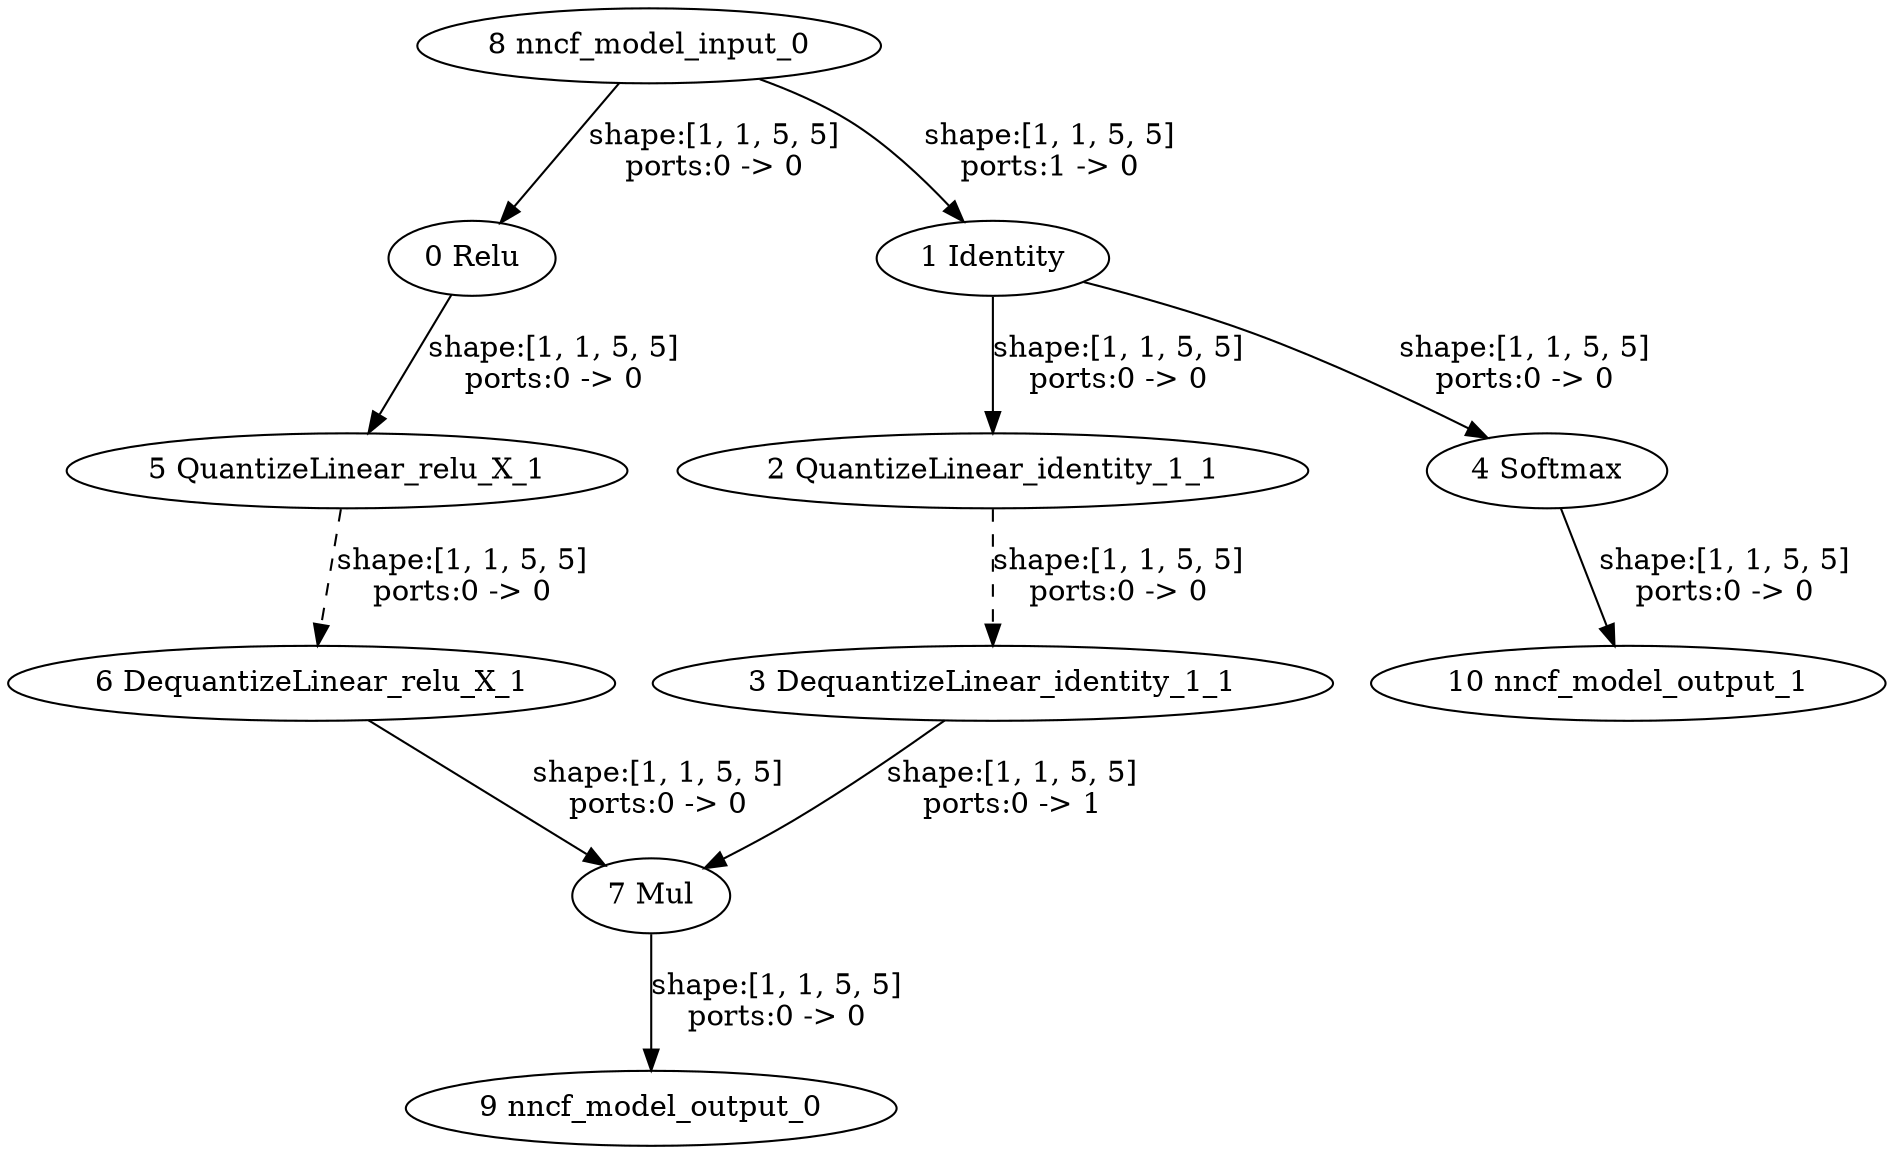 strict digraph  {
"0 Relu" [id=0, type=Relu];
"1 Identity" [id=1, type=Identity];
"2 QuantizeLinear_identity_1_1" [id=2, type=QuantizeLinear];
"3 DequantizeLinear_identity_1_1" [id=3, type=DequantizeLinear];
"4 Softmax" [id=4, type=Softmax];
"5 QuantizeLinear_relu_X_1" [id=5, type=QuantizeLinear];
"6 DequantizeLinear_relu_X_1" [id=6, type=DequantizeLinear];
"7 Mul" [id=7, type=Mul];
"8 nncf_model_input_0" [id=8, type=nncf_model_input];
"9 nncf_model_output_0" [id=9, type=nncf_model_output];
"10 nncf_model_output_1" [id=10, type=nncf_model_output];
"0 Relu" -> "5 QuantizeLinear_relu_X_1"  [label="shape:[1, 1, 5, 5]\nports:0 -> 0", style=solid];
"1 Identity" -> "2 QuantizeLinear_identity_1_1"  [label="shape:[1, 1, 5, 5]\nports:0 -> 0", style=solid];
"1 Identity" -> "4 Softmax"  [label="shape:[1, 1, 5, 5]\nports:0 -> 0", style=solid];
"2 QuantizeLinear_identity_1_1" -> "3 DequantizeLinear_identity_1_1"  [label="shape:[1, 1, 5, 5]\nports:0 -> 0", style=dashed];
"3 DequantizeLinear_identity_1_1" -> "7 Mul"  [label="shape:[1, 1, 5, 5]\nports:0 -> 1", style=solid];
"4 Softmax" -> "10 nncf_model_output_1"  [label="shape:[1, 1, 5, 5]\nports:0 -> 0", style=solid];
"5 QuantizeLinear_relu_X_1" -> "6 DequantizeLinear_relu_X_1"  [label="shape:[1, 1, 5, 5]\nports:0 -> 0", style=dashed];
"6 DequantizeLinear_relu_X_1" -> "7 Mul"  [label="shape:[1, 1, 5, 5]\nports:0 -> 0", style=solid];
"7 Mul" -> "9 nncf_model_output_0"  [label="shape:[1, 1, 5, 5]\nports:0 -> 0", style=solid];
"8 nncf_model_input_0" -> "0 Relu"  [label="shape:[1, 1, 5, 5]\nports:0 -> 0", style=solid];
"8 nncf_model_input_0" -> "1 Identity"  [label="shape:[1, 1, 5, 5]\nports:1 -> 0", style=solid];
}
